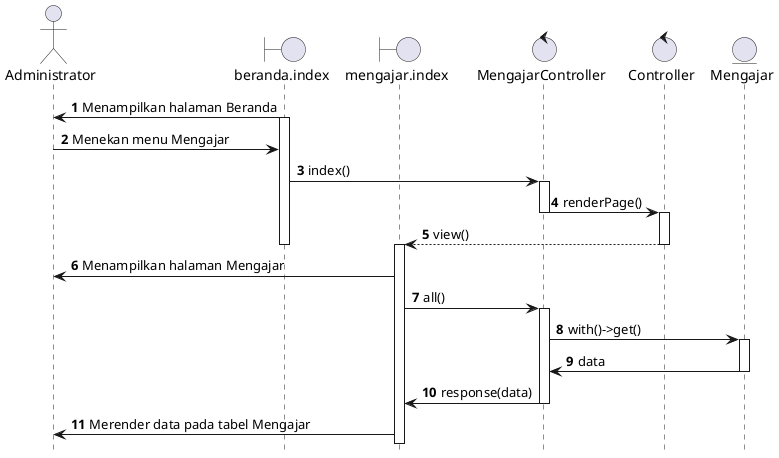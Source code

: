 @startuml sequence_diagram_lihat_pengajaran
hide footbox
autonumber

actor Administrator
boundary beranda.index
boundary mengajar.index
control MengajarController
control Controller
entity Mengajar

beranda.index -> Administrator : Menampilkan halaman Beranda

activate beranda.index

Administrator -> beranda.index : Menekan menu Mengajar

beranda.index -> MengajarController : index()

activate MengajarController

MengajarController -> Controller : renderPage()

deactivate MengajarController

activate Controller

Controller --> mengajar.index : view()

deactivate beranda.index

activate mengajar.index

deactivate Controller

mengajar.index -> Administrator : Menampilkan halaman Mengajar

mengajar.index -> MengajarController  : all()

activate MengajarController

MengajarController -> Mengajar : with()->get()

activate Mengajar

Mengajar -> MengajarController : data

deactivate Mengajar

MengajarController -> mengajar.index : response(data)

deactivate MengajarController

mengajar.index -> Administrator : Merender data pada tabel Mengajar

@enduml